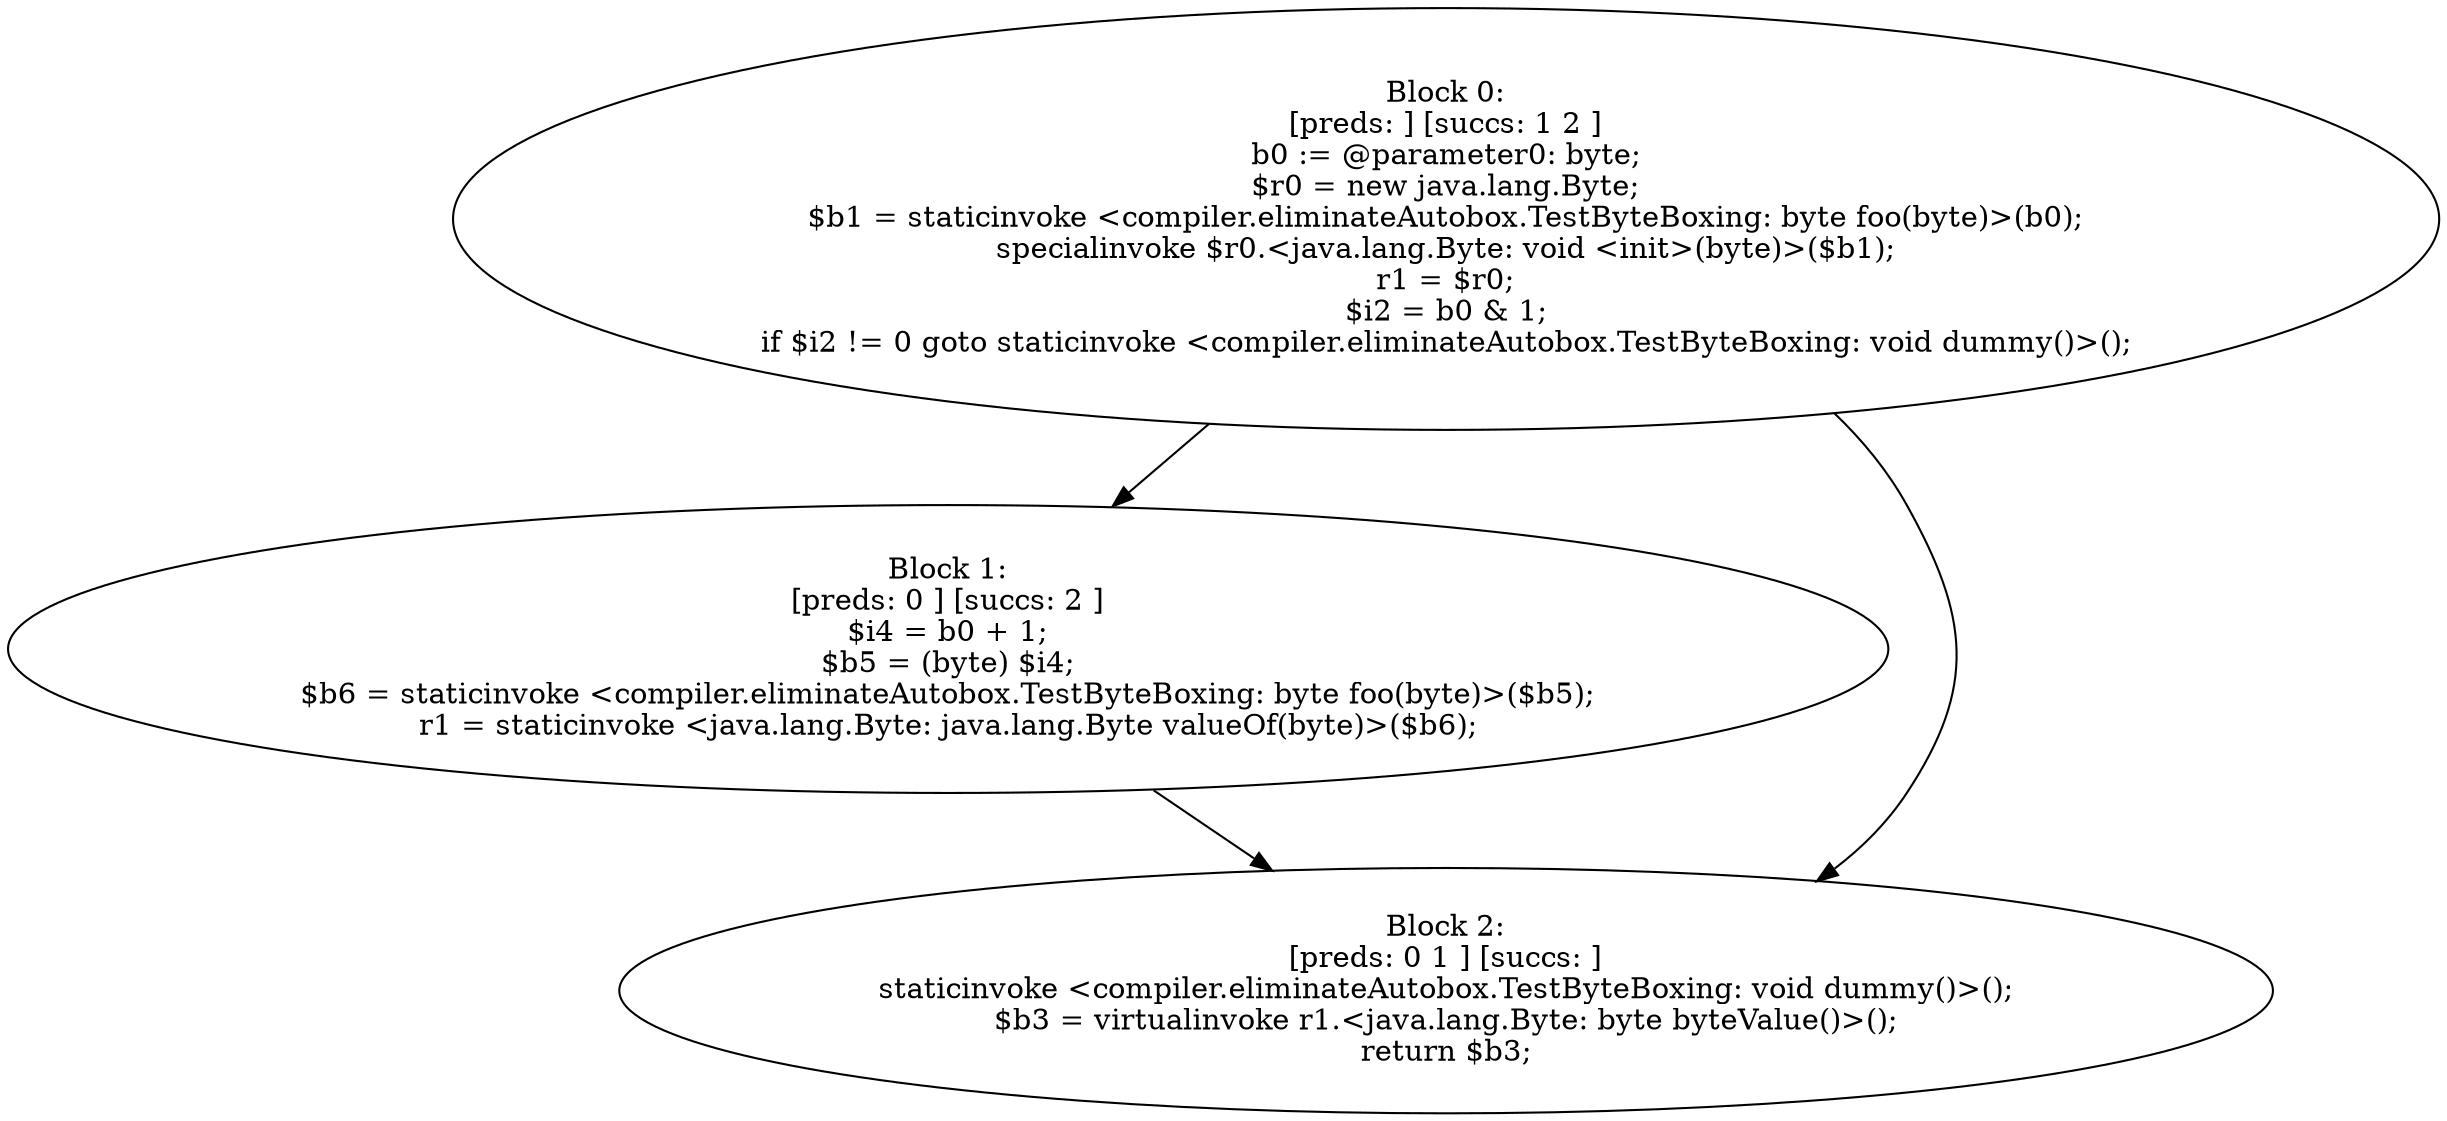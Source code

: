 digraph "unitGraph" {
    "Block 0:
[preds: ] [succs: 1 2 ]
b0 := @parameter0: byte;
$r0 = new java.lang.Byte;
$b1 = staticinvoke <compiler.eliminateAutobox.TestByteBoxing: byte foo(byte)>(b0);
specialinvoke $r0.<java.lang.Byte: void <init>(byte)>($b1);
r1 = $r0;
$i2 = b0 & 1;
if $i2 != 0 goto staticinvoke <compiler.eliminateAutobox.TestByteBoxing: void dummy()>();
"
    "Block 1:
[preds: 0 ] [succs: 2 ]
$i4 = b0 + 1;
$b5 = (byte) $i4;
$b6 = staticinvoke <compiler.eliminateAutobox.TestByteBoxing: byte foo(byte)>($b5);
r1 = staticinvoke <java.lang.Byte: java.lang.Byte valueOf(byte)>($b6);
"
    "Block 2:
[preds: 0 1 ] [succs: ]
staticinvoke <compiler.eliminateAutobox.TestByteBoxing: void dummy()>();
$b3 = virtualinvoke r1.<java.lang.Byte: byte byteValue()>();
return $b3;
"
    "Block 0:
[preds: ] [succs: 1 2 ]
b0 := @parameter0: byte;
$r0 = new java.lang.Byte;
$b1 = staticinvoke <compiler.eliminateAutobox.TestByteBoxing: byte foo(byte)>(b0);
specialinvoke $r0.<java.lang.Byte: void <init>(byte)>($b1);
r1 = $r0;
$i2 = b0 & 1;
if $i2 != 0 goto staticinvoke <compiler.eliminateAutobox.TestByteBoxing: void dummy()>();
"->"Block 1:
[preds: 0 ] [succs: 2 ]
$i4 = b0 + 1;
$b5 = (byte) $i4;
$b6 = staticinvoke <compiler.eliminateAutobox.TestByteBoxing: byte foo(byte)>($b5);
r1 = staticinvoke <java.lang.Byte: java.lang.Byte valueOf(byte)>($b6);
";
    "Block 0:
[preds: ] [succs: 1 2 ]
b0 := @parameter0: byte;
$r0 = new java.lang.Byte;
$b1 = staticinvoke <compiler.eliminateAutobox.TestByteBoxing: byte foo(byte)>(b0);
specialinvoke $r0.<java.lang.Byte: void <init>(byte)>($b1);
r1 = $r0;
$i2 = b0 & 1;
if $i2 != 0 goto staticinvoke <compiler.eliminateAutobox.TestByteBoxing: void dummy()>();
"->"Block 2:
[preds: 0 1 ] [succs: ]
staticinvoke <compiler.eliminateAutobox.TestByteBoxing: void dummy()>();
$b3 = virtualinvoke r1.<java.lang.Byte: byte byteValue()>();
return $b3;
";
    "Block 1:
[preds: 0 ] [succs: 2 ]
$i4 = b0 + 1;
$b5 = (byte) $i4;
$b6 = staticinvoke <compiler.eliminateAutobox.TestByteBoxing: byte foo(byte)>($b5);
r1 = staticinvoke <java.lang.Byte: java.lang.Byte valueOf(byte)>($b6);
"->"Block 2:
[preds: 0 1 ] [succs: ]
staticinvoke <compiler.eliminateAutobox.TestByteBoxing: void dummy()>();
$b3 = virtualinvoke r1.<java.lang.Byte: byte byteValue()>();
return $b3;
";
}

